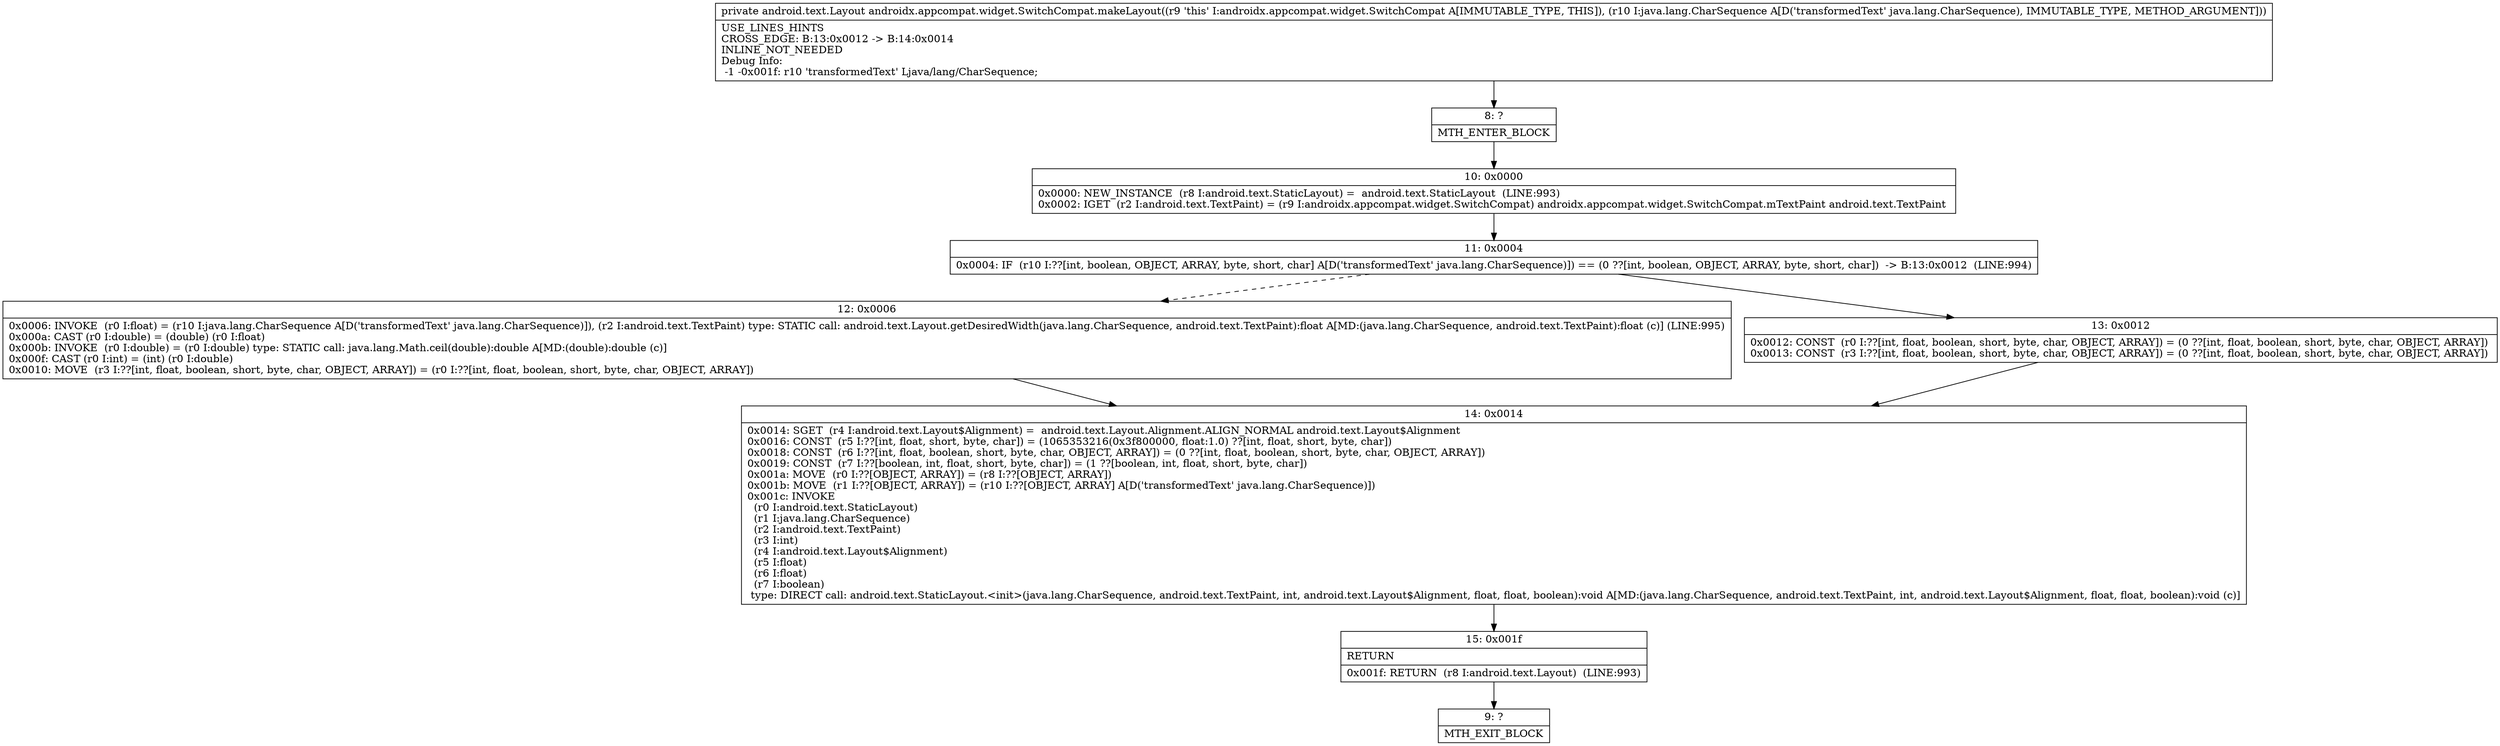 digraph "CFG forandroidx.appcompat.widget.SwitchCompat.makeLayout(Ljava\/lang\/CharSequence;)Landroid\/text\/Layout;" {
Node_8 [shape=record,label="{8\:\ ?|MTH_ENTER_BLOCK\l}"];
Node_10 [shape=record,label="{10\:\ 0x0000|0x0000: NEW_INSTANCE  (r8 I:android.text.StaticLayout) =  android.text.StaticLayout  (LINE:993)\l0x0002: IGET  (r2 I:android.text.TextPaint) = (r9 I:androidx.appcompat.widget.SwitchCompat) androidx.appcompat.widget.SwitchCompat.mTextPaint android.text.TextPaint \l}"];
Node_11 [shape=record,label="{11\:\ 0x0004|0x0004: IF  (r10 I:??[int, boolean, OBJECT, ARRAY, byte, short, char] A[D('transformedText' java.lang.CharSequence)]) == (0 ??[int, boolean, OBJECT, ARRAY, byte, short, char])  \-\> B:13:0x0012  (LINE:994)\l}"];
Node_12 [shape=record,label="{12\:\ 0x0006|0x0006: INVOKE  (r0 I:float) = (r10 I:java.lang.CharSequence A[D('transformedText' java.lang.CharSequence)]), (r2 I:android.text.TextPaint) type: STATIC call: android.text.Layout.getDesiredWidth(java.lang.CharSequence, android.text.TextPaint):float A[MD:(java.lang.CharSequence, android.text.TextPaint):float (c)] (LINE:995)\l0x000a: CAST (r0 I:double) = (double) (r0 I:float) \l0x000b: INVOKE  (r0 I:double) = (r0 I:double) type: STATIC call: java.lang.Math.ceil(double):double A[MD:(double):double (c)]\l0x000f: CAST (r0 I:int) = (int) (r0 I:double) \l0x0010: MOVE  (r3 I:??[int, float, boolean, short, byte, char, OBJECT, ARRAY]) = (r0 I:??[int, float, boolean, short, byte, char, OBJECT, ARRAY]) \l}"];
Node_14 [shape=record,label="{14\:\ 0x0014|0x0014: SGET  (r4 I:android.text.Layout$Alignment) =  android.text.Layout.Alignment.ALIGN_NORMAL android.text.Layout$Alignment \l0x0016: CONST  (r5 I:??[int, float, short, byte, char]) = (1065353216(0x3f800000, float:1.0) ??[int, float, short, byte, char]) \l0x0018: CONST  (r6 I:??[int, float, boolean, short, byte, char, OBJECT, ARRAY]) = (0 ??[int, float, boolean, short, byte, char, OBJECT, ARRAY]) \l0x0019: CONST  (r7 I:??[boolean, int, float, short, byte, char]) = (1 ??[boolean, int, float, short, byte, char]) \l0x001a: MOVE  (r0 I:??[OBJECT, ARRAY]) = (r8 I:??[OBJECT, ARRAY]) \l0x001b: MOVE  (r1 I:??[OBJECT, ARRAY]) = (r10 I:??[OBJECT, ARRAY] A[D('transformedText' java.lang.CharSequence)]) \l0x001c: INVOKE  \l  (r0 I:android.text.StaticLayout)\l  (r1 I:java.lang.CharSequence)\l  (r2 I:android.text.TextPaint)\l  (r3 I:int)\l  (r4 I:android.text.Layout$Alignment)\l  (r5 I:float)\l  (r6 I:float)\l  (r7 I:boolean)\l type: DIRECT call: android.text.StaticLayout.\<init\>(java.lang.CharSequence, android.text.TextPaint, int, android.text.Layout$Alignment, float, float, boolean):void A[MD:(java.lang.CharSequence, android.text.TextPaint, int, android.text.Layout$Alignment, float, float, boolean):void (c)]\l}"];
Node_15 [shape=record,label="{15\:\ 0x001f|RETURN\l|0x001f: RETURN  (r8 I:android.text.Layout)  (LINE:993)\l}"];
Node_9 [shape=record,label="{9\:\ ?|MTH_EXIT_BLOCK\l}"];
Node_13 [shape=record,label="{13\:\ 0x0012|0x0012: CONST  (r0 I:??[int, float, boolean, short, byte, char, OBJECT, ARRAY]) = (0 ??[int, float, boolean, short, byte, char, OBJECT, ARRAY]) \l0x0013: CONST  (r3 I:??[int, float, boolean, short, byte, char, OBJECT, ARRAY]) = (0 ??[int, float, boolean, short, byte, char, OBJECT, ARRAY]) \l}"];
MethodNode[shape=record,label="{private android.text.Layout androidx.appcompat.widget.SwitchCompat.makeLayout((r9 'this' I:androidx.appcompat.widget.SwitchCompat A[IMMUTABLE_TYPE, THIS]), (r10 I:java.lang.CharSequence A[D('transformedText' java.lang.CharSequence), IMMUTABLE_TYPE, METHOD_ARGUMENT]))  | USE_LINES_HINTS\lCROSS_EDGE: B:13:0x0012 \-\> B:14:0x0014\lINLINE_NOT_NEEDED\lDebug Info:\l  \-1 \-0x001f: r10 'transformedText' Ljava\/lang\/CharSequence;\l}"];
MethodNode -> Node_8;Node_8 -> Node_10;
Node_10 -> Node_11;
Node_11 -> Node_12[style=dashed];
Node_11 -> Node_13;
Node_12 -> Node_14;
Node_14 -> Node_15;
Node_15 -> Node_9;
Node_13 -> Node_14;
}

